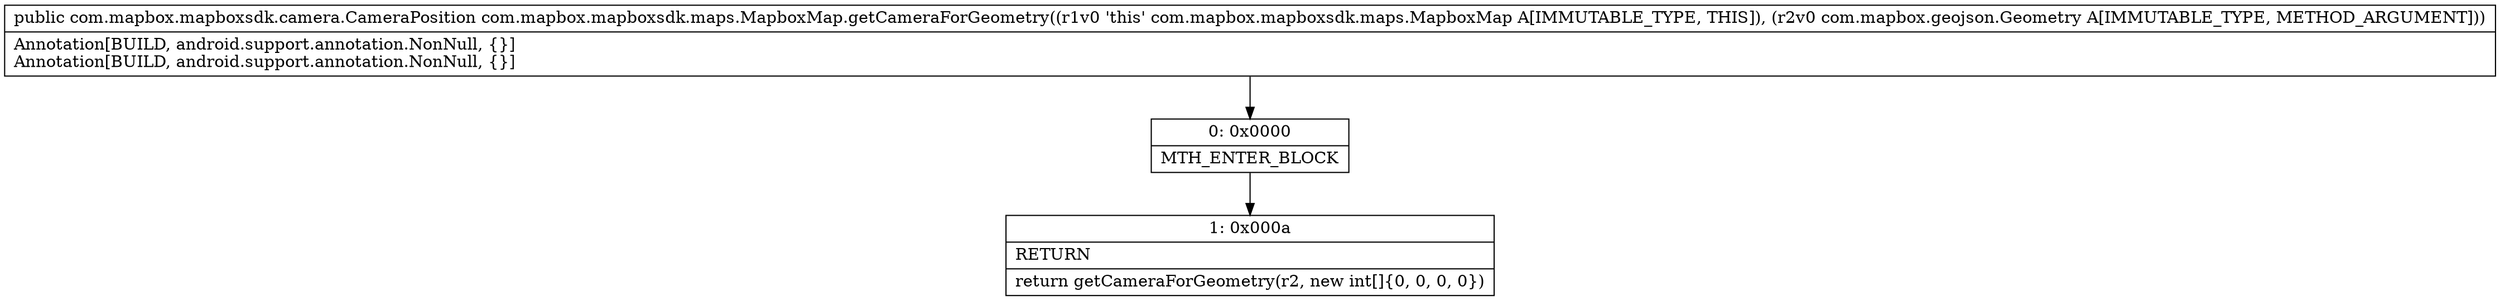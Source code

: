 digraph "CFG forcom.mapbox.mapboxsdk.maps.MapboxMap.getCameraForGeometry(Lcom\/mapbox\/geojson\/Geometry;)Lcom\/mapbox\/mapboxsdk\/camera\/CameraPosition;" {
Node_0 [shape=record,label="{0\:\ 0x0000|MTH_ENTER_BLOCK\l}"];
Node_1 [shape=record,label="{1\:\ 0x000a|RETURN\l|return getCameraForGeometry(r2, new int[]\{0, 0, 0, 0\})\l}"];
MethodNode[shape=record,label="{public com.mapbox.mapboxsdk.camera.CameraPosition com.mapbox.mapboxsdk.maps.MapboxMap.getCameraForGeometry((r1v0 'this' com.mapbox.mapboxsdk.maps.MapboxMap A[IMMUTABLE_TYPE, THIS]), (r2v0 com.mapbox.geojson.Geometry A[IMMUTABLE_TYPE, METHOD_ARGUMENT]))  | Annotation[BUILD, android.support.annotation.NonNull, \{\}]\lAnnotation[BUILD, android.support.annotation.NonNull, \{\}]\l}"];
MethodNode -> Node_0;
Node_0 -> Node_1;
}

